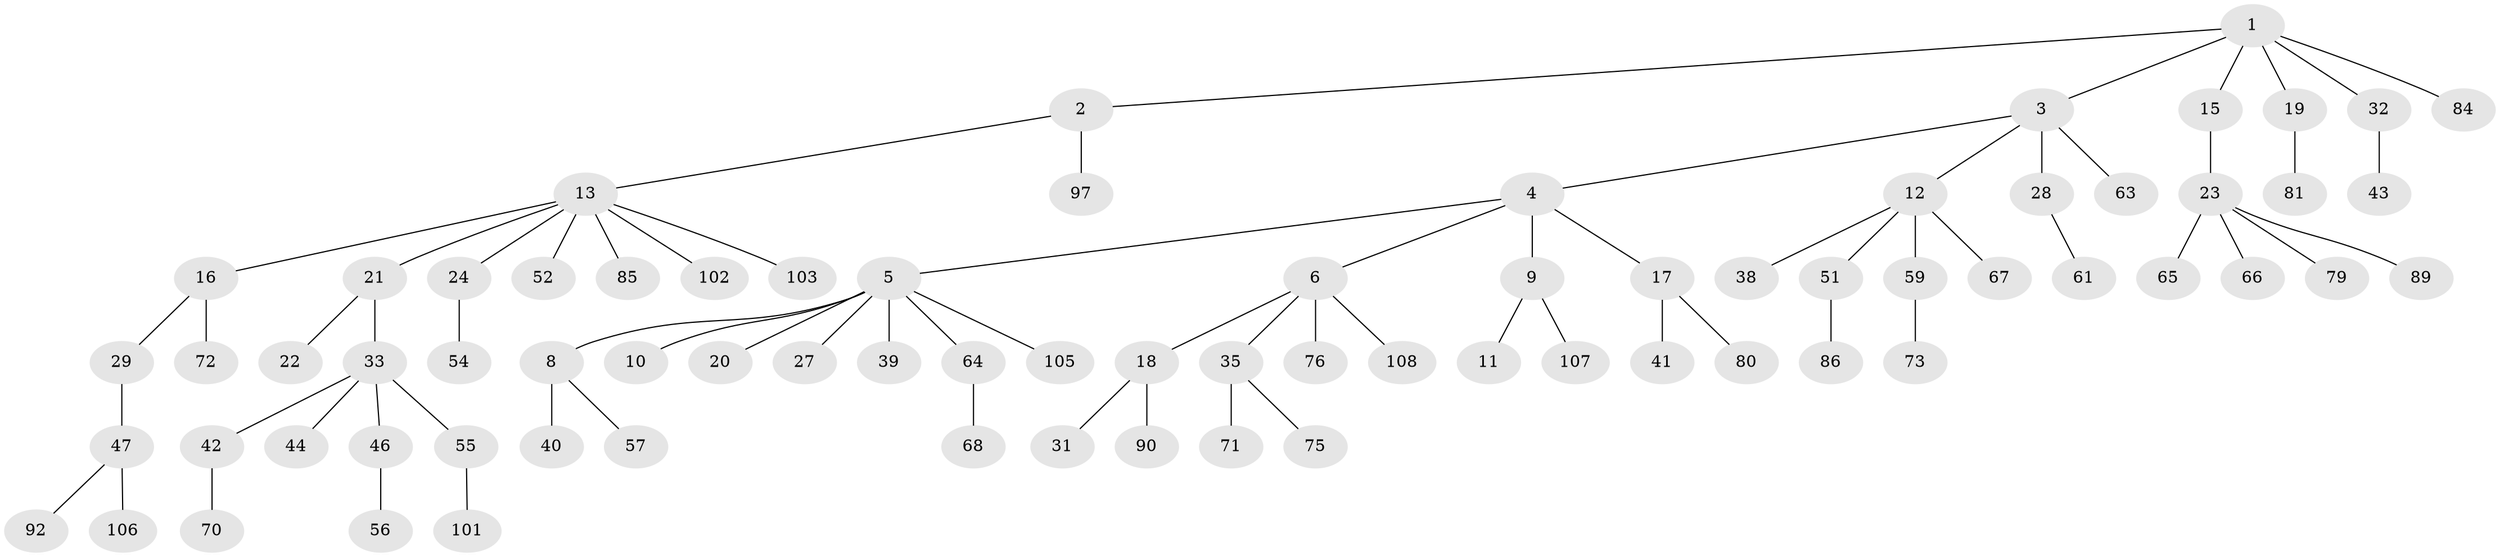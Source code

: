 // Generated by graph-tools (version 1.1) at 2025/24/03/03/25 07:24:05]
// undirected, 75 vertices, 74 edges
graph export_dot {
graph [start="1"]
  node [color=gray90,style=filled];
  1 [super="+14"];
  2 [super="+83"];
  3 [super="+25"];
  4 [super="+50"];
  5 [super="+99"];
  6 [super="+7"];
  8 [super="+26"];
  9 [super="+30"];
  10 [super="+53"];
  11 [super="+82"];
  12 [super="+37"];
  13 [super="+98"];
  15 [super="+48"];
  16 [super="+45"];
  17 [super="+49"];
  18;
  19;
  20;
  21 [super="+62"];
  22;
  23 [super="+58"];
  24 [super="+91"];
  27 [super="+36"];
  28;
  29;
  31 [super="+78"];
  32;
  33 [super="+34"];
  35;
  38;
  39;
  40 [super="+87"];
  41;
  42 [super="+96"];
  43 [super="+104"];
  44;
  46 [super="+60"];
  47 [super="+77"];
  51 [super="+69"];
  52;
  54;
  55 [super="+94"];
  56;
  57 [super="+93"];
  59;
  61;
  63;
  64;
  65;
  66;
  67;
  68;
  70;
  71;
  72 [super="+74"];
  73;
  75 [super="+95"];
  76;
  79;
  80;
  81;
  84;
  85;
  86 [super="+88"];
  89;
  90 [super="+100"];
  92;
  97;
  101;
  102;
  103;
  105;
  106;
  107;
  108;
  1 -- 2;
  1 -- 3;
  1 -- 32;
  1 -- 19;
  1 -- 84;
  1 -- 15;
  2 -- 13;
  2 -- 97;
  3 -- 4;
  3 -- 12;
  3 -- 28;
  3 -- 63;
  4 -- 5;
  4 -- 6;
  4 -- 9;
  4 -- 17;
  5 -- 8;
  5 -- 10;
  5 -- 20;
  5 -- 27;
  5 -- 39;
  5 -- 64;
  5 -- 105;
  6 -- 18;
  6 -- 35;
  6 -- 76;
  6 -- 108;
  8 -- 40;
  8 -- 57;
  9 -- 11;
  9 -- 107;
  12 -- 38;
  12 -- 59;
  12 -- 51;
  12 -- 67;
  13 -- 16;
  13 -- 21;
  13 -- 24;
  13 -- 52;
  13 -- 85;
  13 -- 103;
  13 -- 102;
  15 -- 23;
  16 -- 29;
  16 -- 72;
  17 -- 41;
  17 -- 80;
  18 -- 31;
  18 -- 90;
  19 -- 81;
  21 -- 22;
  21 -- 33;
  23 -- 66;
  23 -- 79;
  23 -- 65;
  23 -- 89;
  24 -- 54;
  28 -- 61;
  29 -- 47;
  32 -- 43;
  33 -- 44;
  33 -- 46;
  33 -- 42;
  33 -- 55;
  35 -- 71;
  35 -- 75;
  42 -- 70;
  46 -- 56;
  47 -- 92;
  47 -- 106;
  51 -- 86;
  55 -- 101;
  59 -- 73;
  64 -- 68;
}

